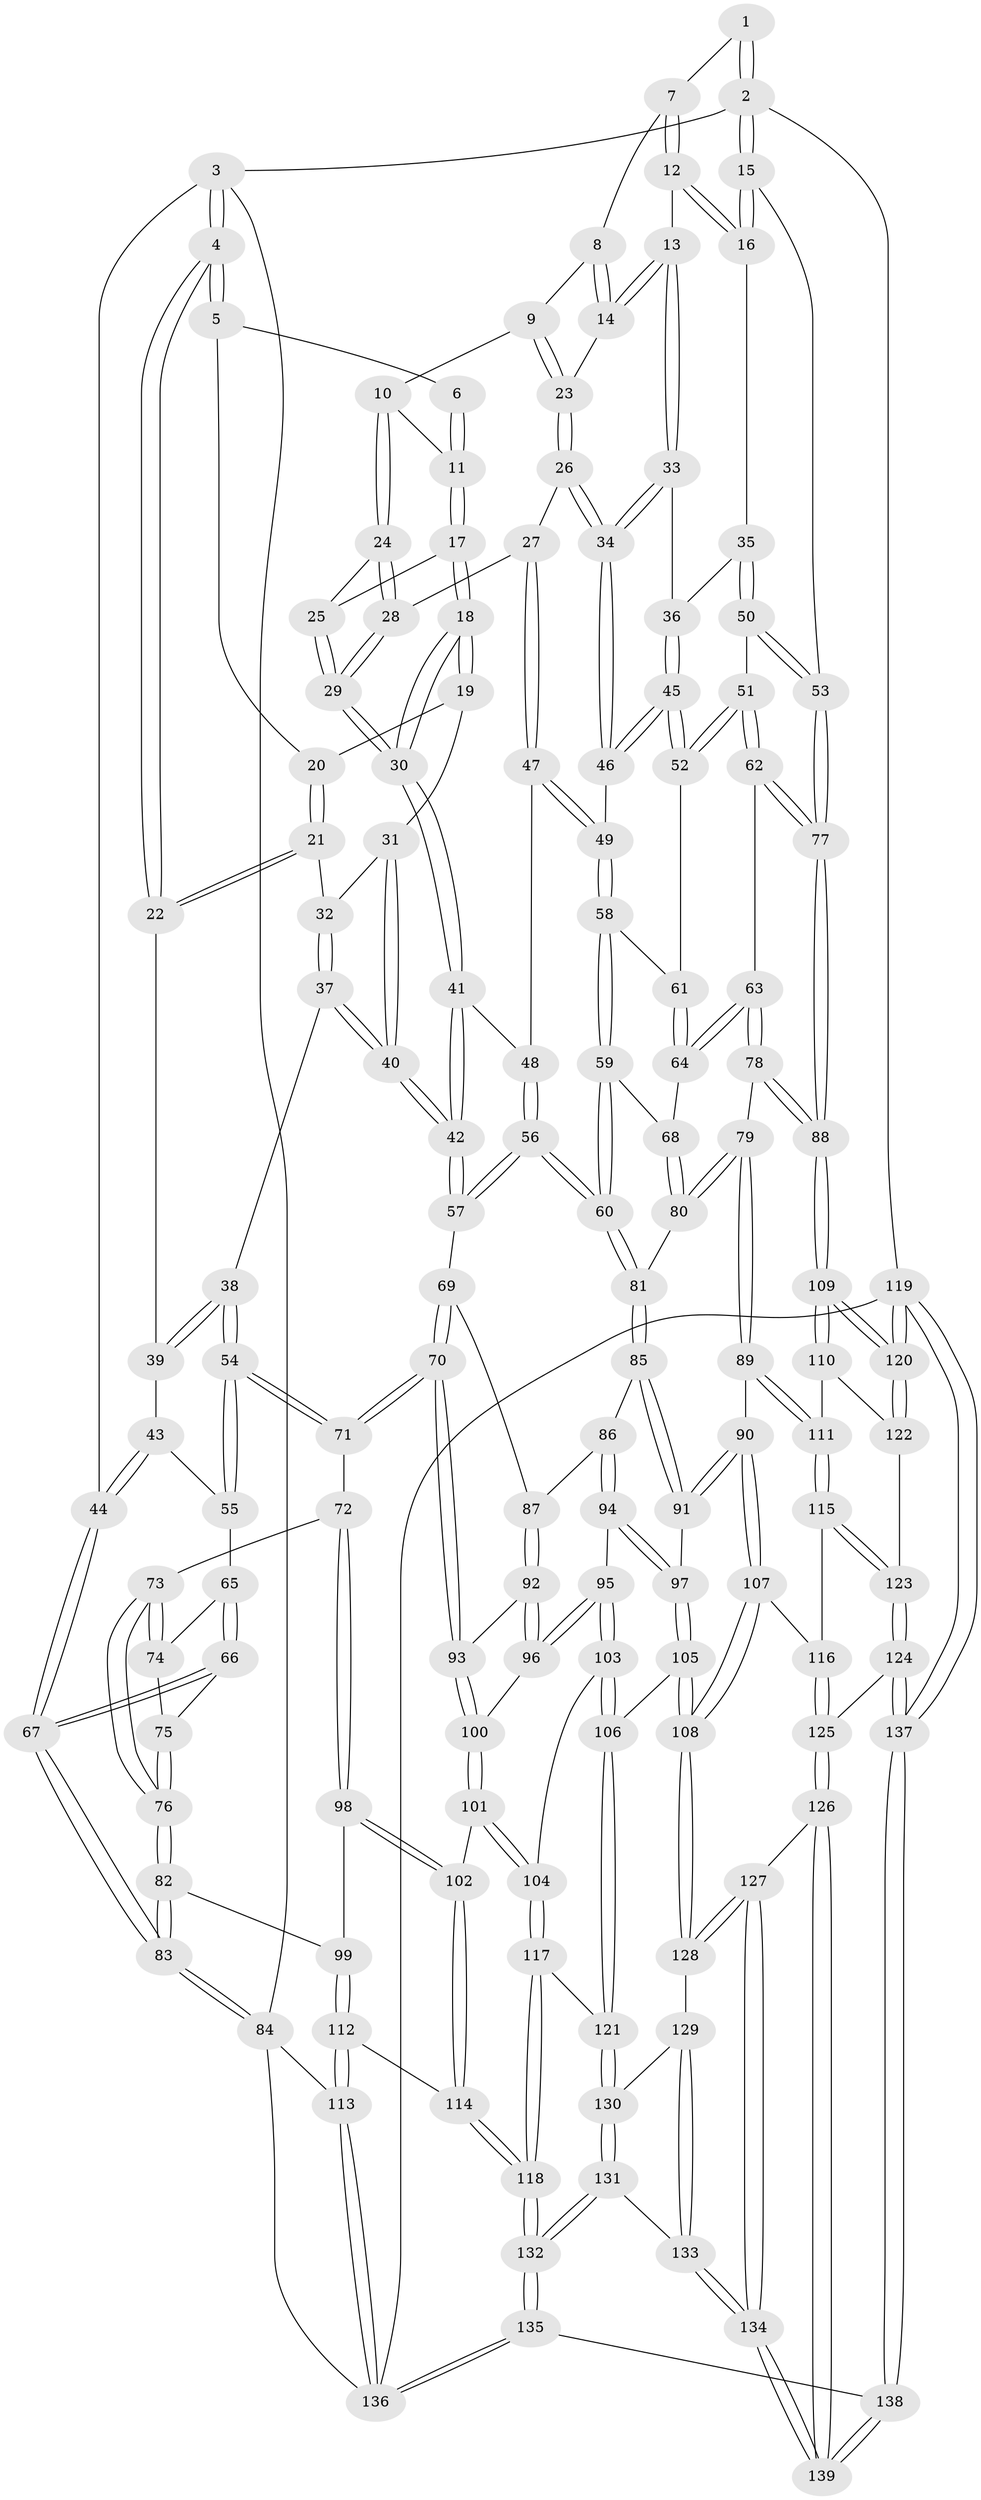 // coarse degree distribution, {8: 0.010309278350515464, 5: 0.4329896907216495, 4: 0.26804123711340205, 3: 0.10309278350515463, 6: 0.16494845360824742, 7: 0.020618556701030927}
// Generated by graph-tools (version 1.1) at 2025/21/03/04/25 18:21:42]
// undirected, 139 vertices, 344 edges
graph export_dot {
graph [start="1"]
  node [color=gray90,style=filled];
  1 [pos="+0.8361090601560215+0"];
  2 [pos="+1+0"];
  3 [pos="+0+0"];
  4 [pos="+0+0"];
  5 [pos="+0.40034174266472206+0"];
  6 [pos="+0.5960948422018285+0"];
  7 [pos="+0.8360976075799543+0"];
  8 [pos="+0.7363636024120748+0"];
  9 [pos="+0.6869275782226969+0.06354972520630069"];
  10 [pos="+0.6736127679093559+0.06630266816832545"];
  11 [pos="+0.6183779902028007+0.0401083377175104"];
  12 [pos="+0.8807340521643622+0.05162733207933039"];
  13 [pos="+0.806522944274679+0.10118807686546108"];
  14 [pos="+0.7602697297116952+0.10336904744366039"];
  15 [pos="+1+0.14497238774773874"];
  16 [pos="+0.9758270891503887+0.1441132555104536"];
  17 [pos="+0.5823056368220366+0.07272051916450598"];
  18 [pos="+0.5207931418293287+0.10050519849097087"];
  19 [pos="+0.44880602684368504+0.04597435927701236"];
  20 [pos="+0.40735014421722615+0"];
  21 [pos="+0.2828928085362078+0.09441847375197679"];
  22 [pos="+0.17529558570037154+0.09062598696892271"];
  23 [pos="+0.7582414917557705+0.10383629084608816"];
  24 [pos="+0.6598021052037805+0.1424480540184988"];
  25 [pos="+0.6222700639395501+0.12025246793875788"];
  26 [pos="+0.6971075084678878+0.18875180875131498"];
  27 [pos="+0.6804661726650226+0.19170963244050476"];
  28 [pos="+0.6701175194522809+0.1852651123168643"];
  29 [pos="+0.539101521806149+0.19493181514931238"];
  30 [pos="+0.5386351796040689+0.19499780693350785"];
  31 [pos="+0.400776377102182+0.11978615035493113"];
  32 [pos="+0.30812696135679923+0.12501605283542194"];
  33 [pos="+0.8027025838265784+0.2015086198560237"];
  34 [pos="+0.766213647054222+0.21998201023824707"];
  35 [pos="+0.9167503256856521+0.22502865894640164"];
  36 [pos="+0.8448652392300096+0.21713972287054983"];
  37 [pos="+0.30314682654434144+0.28312355259780325"];
  38 [pos="+0.3018803337034934+0.2835591670083026"];
  39 [pos="+0.18256534248572368+0.14694388182705378"];
  40 [pos="+0.40381385747901016+0.2830441977972262"];
  41 [pos="+0.5260109069878284+0.21995243252586277"];
  42 [pos="+0.4258063967886236+0.2919427833944071"];
  43 [pos="+0.10622355988623196+0.2538627492919737"];
  44 [pos="+0+0"];
  45 [pos="+0.7869327917728787+0.3219544210571132"];
  46 [pos="+0.7683066774656306+0.294754895172442"];
  47 [pos="+0.6678971849799261+0.2793638017779036"];
  48 [pos="+0.607428789997493+0.2888767297573492"];
  49 [pos="+0.6690509123091773+0.2807565713873485"];
  50 [pos="+0.9136150985965575+0.26670412176147673"];
  51 [pos="+0.8583083361375113+0.36057925244654815"];
  52 [pos="+0.7907465913022343+0.33025164558684833"];
  53 [pos="+1+0.47543929442516514"];
  54 [pos="+0.2616073366471322+0.3218517292209761"];
  55 [pos="+0.1318791517258851+0.3131697288996172"];
  56 [pos="+0.5714453319538239+0.41863505612147495"];
  57 [pos="+0.462022670963711+0.3703415880416868"];
  58 [pos="+0.6791692245354546+0.3584561034205151"];
  59 [pos="+0.6524165269755721+0.3954357871544059"];
  60 [pos="+0.5850405553070948+0.43168081555635324"];
  61 [pos="+0.7563193036521367+0.3526549228459379"];
  62 [pos="+0.8741452446970415+0.40442980036896453"];
  63 [pos="+0.8287482562647519+0.4572906762921472"];
  64 [pos="+0.739211008264798+0.42117473684501533"];
  65 [pos="+0.1201723257392992+0.32674901382389643"];
  66 [pos="+0+0.3366925154405741"];
  67 [pos="+0+0.3395094410761243"];
  68 [pos="+0.7272649625384373+0.4267089789803112"];
  69 [pos="+0.4275676182163236+0.4301783463065094"];
  70 [pos="+0.34876039618160803+0.5088045137294285"];
  71 [pos="+0.257783989760446+0.4747696424936016"];
  72 [pos="+0.24041375119307498+0.48576539385264567"];
  73 [pos="+0.1936670310866174+0.4777590898141372"];
  74 [pos="+0.10982600088665856+0.36657606870584536"];
  75 [pos="+0.09523792395418343+0.3871375654260067"];
  76 [pos="+0.021858680968908882+0.5034540452830824"];
  77 [pos="+1+0.5310040044446105"];
  78 [pos="+0.7858208157786071+0.5719061059207401"];
  79 [pos="+0.7655394773098554+0.5879654009791389"];
  80 [pos="+0.7208937613723461+0.4659771697298956"];
  81 [pos="+0.5867309059294772+0.44080853437983125"];
  82 [pos="+0.01157488803066332+0.5101243873539182"];
  83 [pos="+0+0.4797892348026431"];
  84 [pos="+0+0.8226651894913729"];
  85 [pos="+0.5878574022644976+0.46464702792770207"];
  86 [pos="+0.5224672141432576+0.5294420286723618"];
  87 [pos="+0.4873651296467296+0.5293214132762629"];
  88 [pos="+1+0.5675849681904779"];
  89 [pos="+0.7543080939346806+0.6021223826514797"];
  90 [pos="+0.7211184345368847+0.6108977442942556"];
  91 [pos="+0.6787912563189139+0.590218972909638"];
  92 [pos="+0.4143899733252084+0.5686054062085116"];
  93 [pos="+0.34998212746917096+0.5113661900203664"];
  94 [pos="+0.5303752027374116+0.6337783917409868"];
  95 [pos="+0.4338984752733856+0.6309139770323416"];
  96 [pos="+0.4271247635858193+0.6116947772661535"];
  97 [pos="+0.5304624949686849+0.6338374856966369"];
  98 [pos="+0.20806815627164246+0.5820519132209125"];
  99 [pos="+0.09732426409431387+0.6257738775439062"];
  100 [pos="+0.3148587246173895+0.6159958906348362"];
  101 [pos="+0.2872537057683555+0.6799601461929241"];
  102 [pos="+0.2821294756847562+0.6801428437262295"];
  103 [pos="+0.3963260239660236+0.6939752224821064"];
  104 [pos="+0.3637381221533336+0.7128665241105225"];
  105 [pos="+0.5539906294738965+0.7636574290144196"];
  106 [pos="+0.507731131819269+0.7521628310504992"];
  107 [pos="+0.6625380557875431+0.7459499211611169"];
  108 [pos="+0.5778656224763133+0.7909970105098517"];
  109 [pos="+1+0.683792628441933"];
  110 [pos="+0.9110358467318344+0.7204993473978308"];
  111 [pos="+0.8465426547330945+0.71174769828098"];
  112 [pos="+0.08969405066948423+0.773620637901411"];
  113 [pos="+0.002309276679848639+0.7995630150208013"];
  114 [pos="+0.14578241774330647+0.7955422841256315"];
  115 [pos="+0.8104671064884468+0.7809456291333522"];
  116 [pos="+0.6927186978102297+0.7684726250904135"];
  117 [pos="+0.3678714737287303+0.7863305799361399"];
  118 [pos="+0.1918784737276222+0.8568462893463835"];
  119 [pos="+1+1"];
  120 [pos="+1+1"];
  121 [pos="+0.3840088224923869+0.8100075702141848"];
  122 [pos="+0.8719376212699016+0.8751309514859757"];
  123 [pos="+0.8184914826631121+0.8749028789158726"];
  124 [pos="+0.7981303443668131+0.8909346843854369"];
  125 [pos="+0.75591828394808+0.8924516700352968"];
  126 [pos="+0.7067900215193557+0.9194619565935999"];
  127 [pos="+0.5777661333598957+0.827133003986821"];
  128 [pos="+0.5723679126900326+0.8168409608151566"];
  129 [pos="+0.57065237905611+0.8177625100914157"];
  130 [pos="+0.39463951339386144+0.836058396415844"];
  131 [pos="+0.38186458691927916+0.9468062130438838"];
  132 [pos="+0.26712071780958374+1"];
  133 [pos="+0.4610430155903251+0.9321829756222627"];
  134 [pos="+0.5780531552262415+1"];
  135 [pos="+0.24010809058210458+1"];
  136 [pos="+0.18186941905456439+1"];
  137 [pos="+0.9013822163602563+1"];
  138 [pos="+0.6385832865090967+1"];
  139 [pos="+0.6328291103828529+1"];
  1 -- 2;
  1 -- 2;
  1 -- 7;
  2 -- 3;
  2 -- 15;
  2 -- 15;
  2 -- 119;
  3 -- 4;
  3 -- 4;
  3 -- 44;
  3 -- 84;
  4 -- 5;
  4 -- 5;
  4 -- 22;
  4 -- 22;
  5 -- 6;
  5 -- 20;
  6 -- 11;
  6 -- 11;
  7 -- 8;
  7 -- 12;
  7 -- 12;
  8 -- 9;
  8 -- 14;
  8 -- 14;
  9 -- 10;
  9 -- 23;
  9 -- 23;
  10 -- 11;
  10 -- 24;
  10 -- 24;
  11 -- 17;
  11 -- 17;
  12 -- 13;
  12 -- 16;
  12 -- 16;
  13 -- 14;
  13 -- 14;
  13 -- 33;
  13 -- 33;
  14 -- 23;
  15 -- 16;
  15 -- 16;
  15 -- 53;
  16 -- 35;
  17 -- 18;
  17 -- 18;
  17 -- 25;
  18 -- 19;
  18 -- 19;
  18 -- 30;
  18 -- 30;
  19 -- 20;
  19 -- 31;
  20 -- 21;
  20 -- 21;
  21 -- 22;
  21 -- 22;
  21 -- 32;
  22 -- 39;
  23 -- 26;
  23 -- 26;
  24 -- 25;
  24 -- 28;
  24 -- 28;
  25 -- 29;
  25 -- 29;
  26 -- 27;
  26 -- 34;
  26 -- 34;
  27 -- 28;
  27 -- 47;
  27 -- 47;
  28 -- 29;
  28 -- 29;
  29 -- 30;
  29 -- 30;
  30 -- 41;
  30 -- 41;
  31 -- 32;
  31 -- 40;
  31 -- 40;
  32 -- 37;
  32 -- 37;
  33 -- 34;
  33 -- 34;
  33 -- 36;
  34 -- 46;
  34 -- 46;
  35 -- 36;
  35 -- 50;
  35 -- 50;
  36 -- 45;
  36 -- 45;
  37 -- 38;
  37 -- 40;
  37 -- 40;
  38 -- 39;
  38 -- 39;
  38 -- 54;
  38 -- 54;
  39 -- 43;
  40 -- 42;
  40 -- 42;
  41 -- 42;
  41 -- 42;
  41 -- 48;
  42 -- 57;
  42 -- 57;
  43 -- 44;
  43 -- 44;
  43 -- 55;
  44 -- 67;
  44 -- 67;
  45 -- 46;
  45 -- 46;
  45 -- 52;
  45 -- 52;
  46 -- 49;
  47 -- 48;
  47 -- 49;
  47 -- 49;
  48 -- 56;
  48 -- 56;
  49 -- 58;
  49 -- 58;
  50 -- 51;
  50 -- 53;
  50 -- 53;
  51 -- 52;
  51 -- 52;
  51 -- 62;
  51 -- 62;
  52 -- 61;
  53 -- 77;
  53 -- 77;
  54 -- 55;
  54 -- 55;
  54 -- 71;
  54 -- 71;
  55 -- 65;
  56 -- 57;
  56 -- 57;
  56 -- 60;
  56 -- 60;
  57 -- 69;
  58 -- 59;
  58 -- 59;
  58 -- 61;
  59 -- 60;
  59 -- 60;
  59 -- 68;
  60 -- 81;
  60 -- 81;
  61 -- 64;
  61 -- 64;
  62 -- 63;
  62 -- 77;
  62 -- 77;
  63 -- 64;
  63 -- 64;
  63 -- 78;
  63 -- 78;
  64 -- 68;
  65 -- 66;
  65 -- 66;
  65 -- 74;
  66 -- 67;
  66 -- 67;
  66 -- 75;
  67 -- 83;
  67 -- 83;
  68 -- 80;
  68 -- 80;
  69 -- 70;
  69 -- 70;
  69 -- 87;
  70 -- 71;
  70 -- 71;
  70 -- 93;
  70 -- 93;
  71 -- 72;
  72 -- 73;
  72 -- 98;
  72 -- 98;
  73 -- 74;
  73 -- 74;
  73 -- 76;
  73 -- 76;
  74 -- 75;
  75 -- 76;
  75 -- 76;
  76 -- 82;
  76 -- 82;
  77 -- 88;
  77 -- 88;
  78 -- 79;
  78 -- 88;
  78 -- 88;
  79 -- 80;
  79 -- 80;
  79 -- 89;
  79 -- 89;
  80 -- 81;
  81 -- 85;
  81 -- 85;
  82 -- 83;
  82 -- 83;
  82 -- 99;
  83 -- 84;
  83 -- 84;
  84 -- 113;
  84 -- 136;
  85 -- 86;
  85 -- 91;
  85 -- 91;
  86 -- 87;
  86 -- 94;
  86 -- 94;
  87 -- 92;
  87 -- 92;
  88 -- 109;
  88 -- 109;
  89 -- 90;
  89 -- 111;
  89 -- 111;
  90 -- 91;
  90 -- 91;
  90 -- 107;
  90 -- 107;
  91 -- 97;
  92 -- 93;
  92 -- 96;
  92 -- 96;
  93 -- 100;
  93 -- 100;
  94 -- 95;
  94 -- 97;
  94 -- 97;
  95 -- 96;
  95 -- 96;
  95 -- 103;
  95 -- 103;
  96 -- 100;
  97 -- 105;
  97 -- 105;
  98 -- 99;
  98 -- 102;
  98 -- 102;
  99 -- 112;
  99 -- 112;
  100 -- 101;
  100 -- 101;
  101 -- 102;
  101 -- 104;
  101 -- 104;
  102 -- 114;
  102 -- 114;
  103 -- 104;
  103 -- 106;
  103 -- 106;
  104 -- 117;
  104 -- 117;
  105 -- 106;
  105 -- 108;
  105 -- 108;
  106 -- 121;
  106 -- 121;
  107 -- 108;
  107 -- 108;
  107 -- 116;
  108 -- 128;
  108 -- 128;
  109 -- 110;
  109 -- 110;
  109 -- 120;
  109 -- 120;
  110 -- 111;
  110 -- 122;
  111 -- 115;
  111 -- 115;
  112 -- 113;
  112 -- 113;
  112 -- 114;
  113 -- 136;
  113 -- 136;
  114 -- 118;
  114 -- 118;
  115 -- 116;
  115 -- 123;
  115 -- 123;
  116 -- 125;
  116 -- 125;
  117 -- 118;
  117 -- 118;
  117 -- 121;
  118 -- 132;
  118 -- 132;
  119 -- 120;
  119 -- 120;
  119 -- 137;
  119 -- 137;
  119 -- 136;
  120 -- 122;
  120 -- 122;
  121 -- 130;
  121 -- 130;
  122 -- 123;
  123 -- 124;
  123 -- 124;
  124 -- 125;
  124 -- 137;
  124 -- 137;
  125 -- 126;
  125 -- 126;
  126 -- 127;
  126 -- 139;
  126 -- 139;
  127 -- 128;
  127 -- 128;
  127 -- 134;
  127 -- 134;
  128 -- 129;
  129 -- 130;
  129 -- 133;
  129 -- 133;
  130 -- 131;
  130 -- 131;
  131 -- 132;
  131 -- 132;
  131 -- 133;
  132 -- 135;
  132 -- 135;
  133 -- 134;
  133 -- 134;
  134 -- 139;
  134 -- 139;
  135 -- 136;
  135 -- 136;
  135 -- 138;
  137 -- 138;
  137 -- 138;
  138 -- 139;
  138 -- 139;
}
